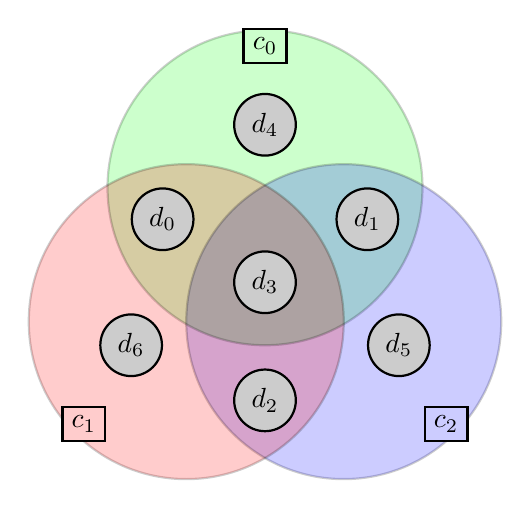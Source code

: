 \begin{tikzpicture}[every node/.style={circle,thick,draw,fill=black!20}]
    % Draw the three circles
    \begin{scope}[blend mode=overlay]
        \draw[thick, fill=red, opacity=0.2] (0,0) circle(2cm);  
        \draw[thick, fill=blue, opacity=0.2] (2,0) circle(2cm);  
        \draw[thick, fill=green, opacity=0.2] (1,1.7) circle(2cm);
    \end{scope}
    % Place the bits
    \node at (-0.3,1.3) {$d_0$};
    \node at (2.3,1.3) {$d_1$};
    \node at (1,-1) {$d_2$};
    \node at (1,0.5) {$d_3$};
    \node at (1,2.5) {$d_4$};
    \node at (2.7,-0.3) {$d_5$};
    \node at (-0.7,-0.3) {$d_6$};
    \node[style={rectangle, fill=green!20}] at (1,3.5) {$c_0$};
    \node[style={rectangle, fill=red!20}] at (-1.3,-1.3) {$c_1$};
    \node[style={rectangle, fill=blue!20}] at (3.3,-1.3) {$c_2$};
\end{tikzpicture}
